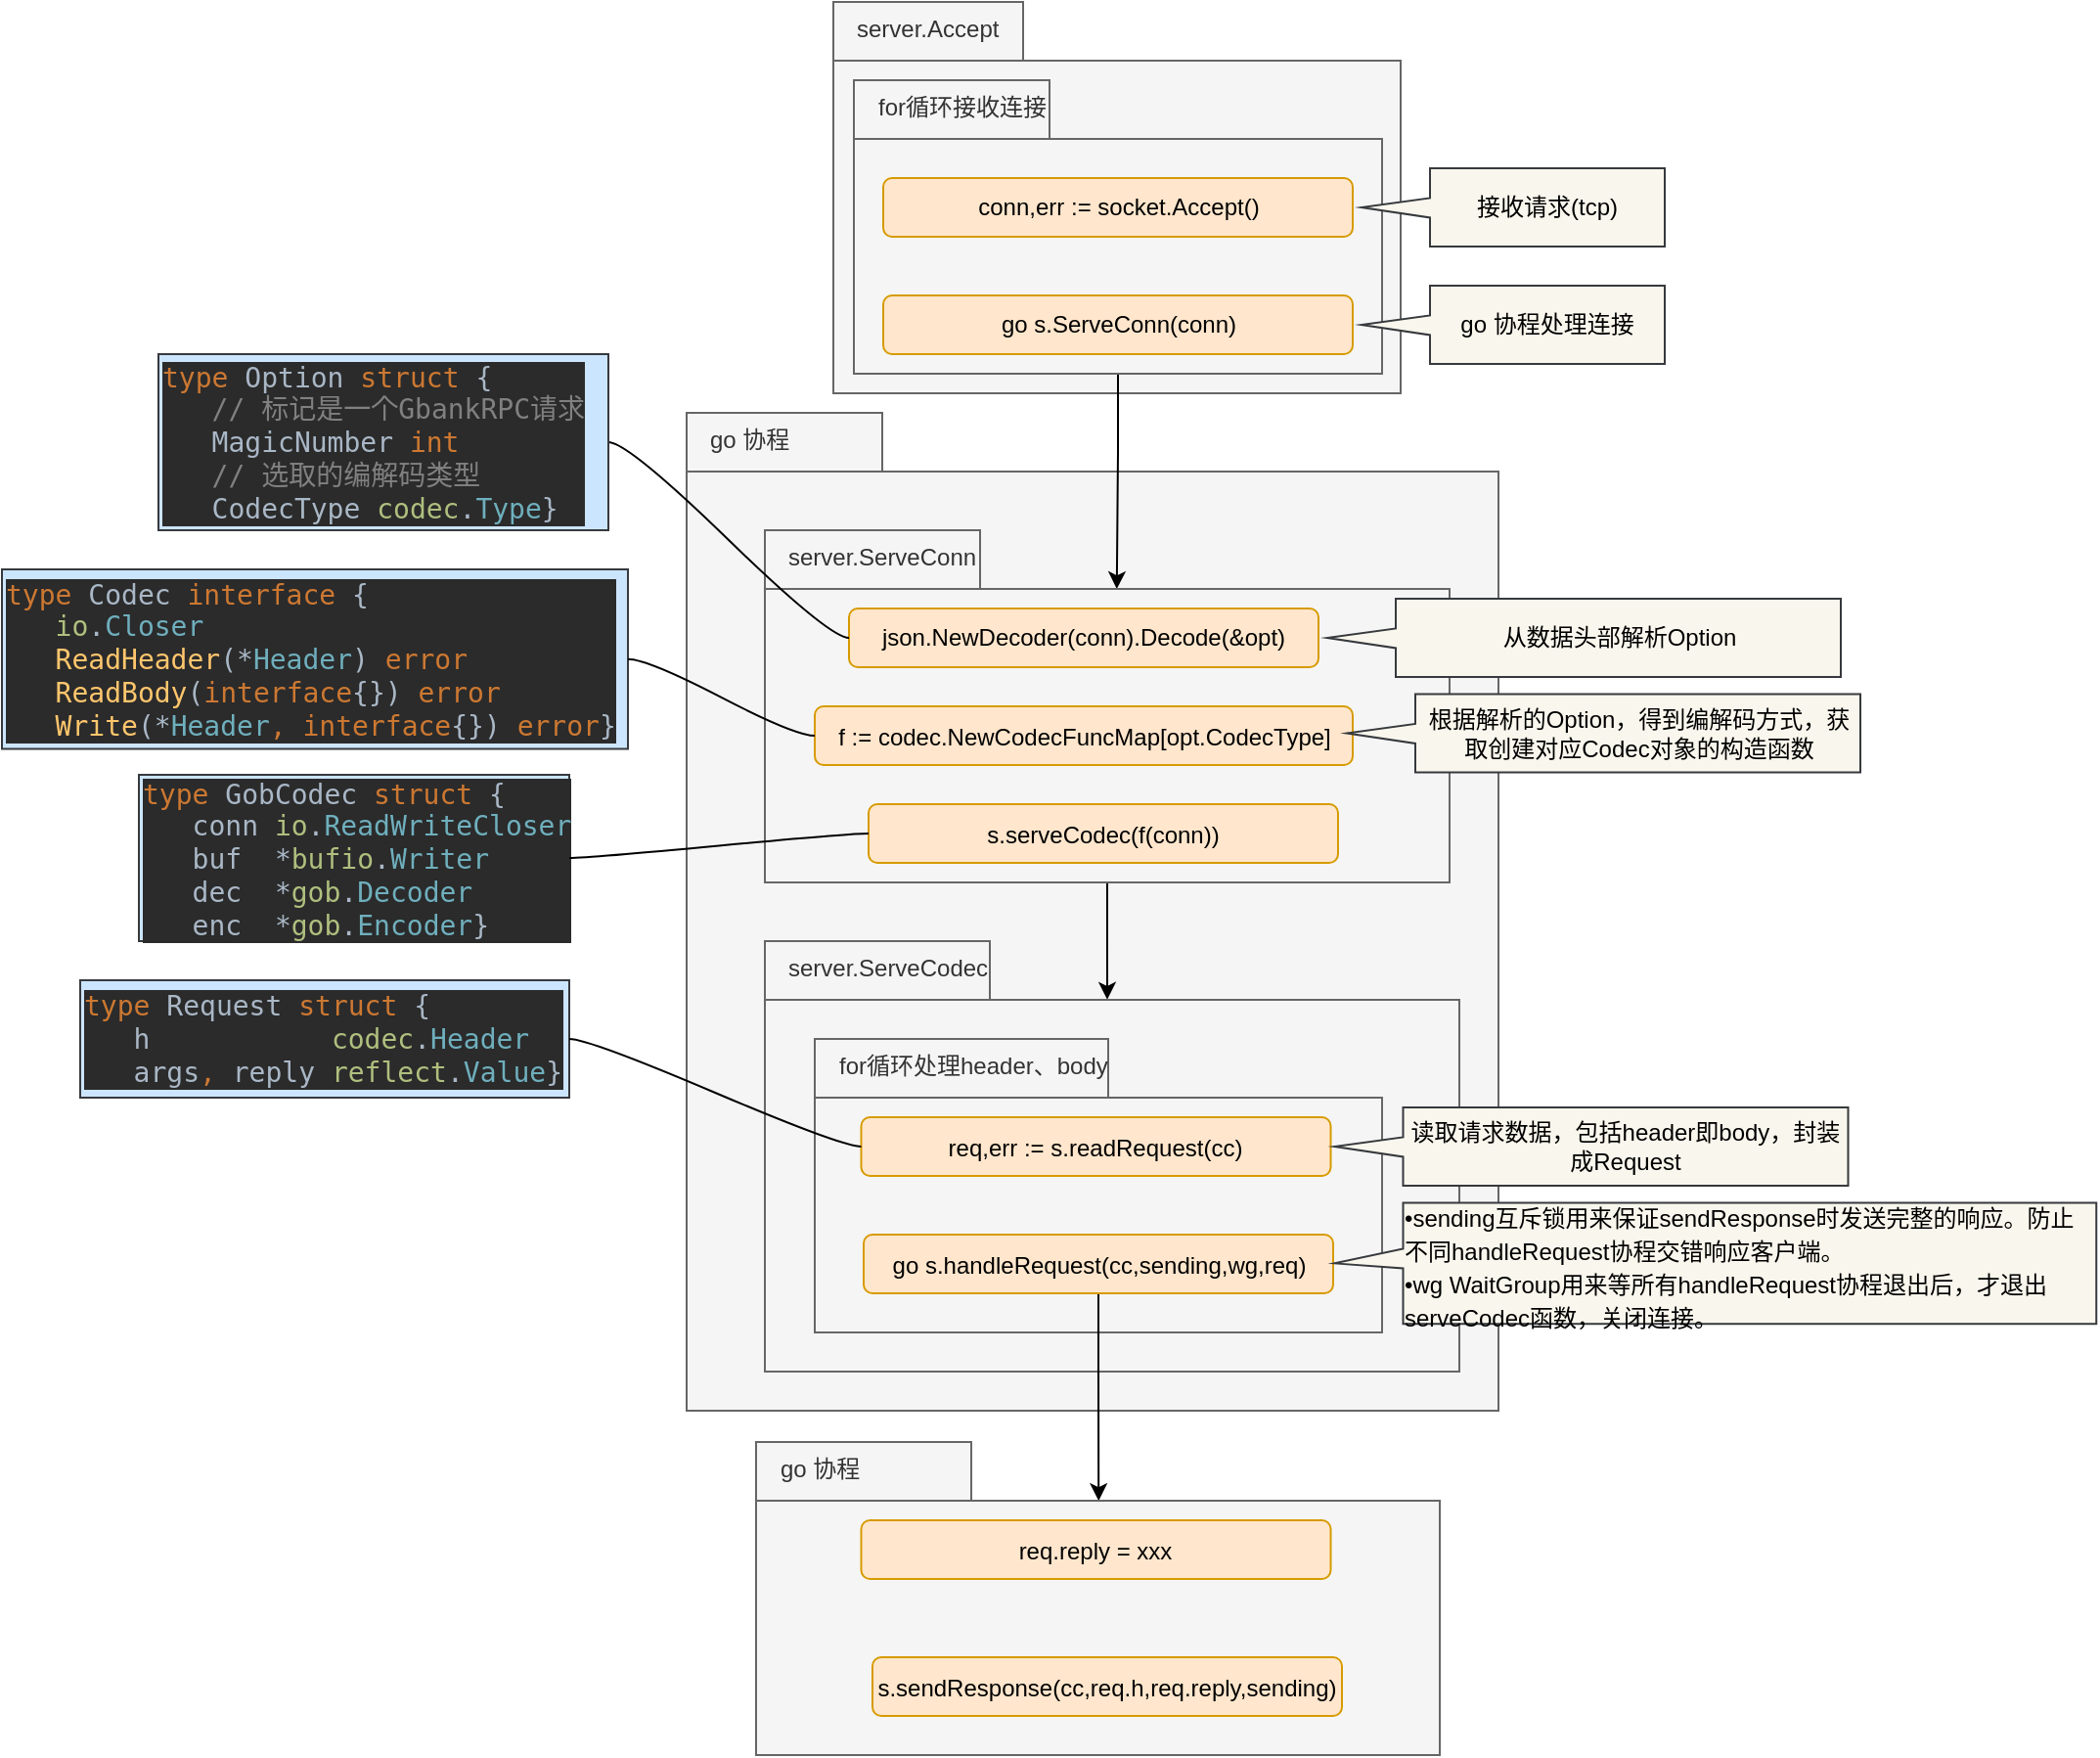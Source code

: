<mxfile version="20.3.0" type="device"><diagram id="5ARshfcc3DK72rZzncJ1" name="第 1 页"><mxGraphModel dx="2370" dy="1020" grid="1" gridSize="10" guides="1" tooltips="1" connect="1" arrows="1" fold="1" page="1" pageScale="1" pageWidth="827" pageHeight="1169" math="0" shadow="0"><root><mxCell id="0"/><mxCell id="1" parent="0"/><mxCell id="_p4MkJ37kq470Sw8E5Dm-20" value="server.Accept" style="shape=folder;html=1;tabWidth=97;tabHeight=30;tabPosition=left;align=left;verticalAlign=top;spacingLeft=10;whiteSpace=wrap;fillColor=#f5f5f5;fontColor=#333333;strokeColor=#666666;" vertex="1" parent="1"><mxGeometry x="365" y="40" width="290" height="200" as="geometry"/></mxCell><mxCell id="_p4MkJ37kq470Sw8E5Dm-5" value="go 协程" style="shape=folder;html=1;tabWidth=100;tabHeight=30;tabPosition=left;align=left;verticalAlign=top;spacingLeft=10;whiteSpace=wrap;fillColor=#f5f5f5;fontColor=#333333;strokeColor=#666666;" vertex="1" parent="1"><mxGeometry x="290" y="250" width="415" height="510" as="geometry"/></mxCell><mxCell id="_p4MkJ37kq470Sw8E5Dm-11" style="edgeStyle=orthogonalEdgeStyle;rounded=0;orthogonalLoop=1;jettySize=auto;html=1;entryX=0.514;entryY=0.167;entryDx=0;entryDy=0;entryPerimeter=0;" edge="1" parent="1" source="_p4MkJ37kq470Sw8E5Dm-2" target="_p4MkJ37kq470Sw8E5Dm-7"><mxGeometry relative="1" as="geometry"/></mxCell><mxCell id="_p4MkJ37kq470Sw8E5Dm-2" value="for循环接收连接" style="shape=folder;html=1;tabWidth=100;tabHeight=30;tabPosition=left;align=left;verticalAlign=top;spacingLeft=10;whiteSpace=wrap;fillColor=#f5f5f5;fontColor=#333333;strokeColor=#666666;" vertex="1" parent="1"><mxGeometry x="375.5" y="80" width="270" height="150" as="geometry"/></mxCell><mxCell id="_p4MkJ37kq470Sw8E5Dm-3" value="conn,err := socket.Accept()" style="rounded=1;whiteSpace=wrap;html=1;fillColor=#ffe6cc;strokeColor=#d79b00;" vertex="1" parent="1"><mxGeometry x="390.5" y="130" width="240" height="30" as="geometry"/></mxCell><mxCell id="_p4MkJ37kq470Sw8E5Dm-4" value="go s.ServeConn(conn)" style="rounded=1;whiteSpace=wrap;html=1;fillColor=#ffe6cc;strokeColor=#d79b00;" vertex="1" parent="1"><mxGeometry x="390.5" y="190" width="240" height="30" as="geometry"/></mxCell><mxCell id="_p4MkJ37kq470Sw8E5Dm-19" style="edgeStyle=orthogonalEdgeStyle;rounded=0;orthogonalLoop=1;jettySize=auto;html=1;entryX=0.493;entryY=0.136;entryDx=0;entryDy=0;entryPerimeter=0;" edge="1" parent="1" source="_p4MkJ37kq470Sw8E5Dm-7" target="_p4MkJ37kq470Sw8E5Dm-12"><mxGeometry relative="1" as="geometry"/></mxCell><mxCell id="_p4MkJ37kq470Sw8E5Dm-7" value="server.ServeConn" style="shape=folder;html=1;tabWidth=110;tabHeight=30;tabPosition=left;align=left;verticalAlign=top;spacingLeft=10;whiteSpace=wrap;fillColor=#f5f5f5;fontColor=#333333;strokeColor=#666666;" vertex="1" parent="1"><mxGeometry x="330" y="310" width="350" height="180" as="geometry"/></mxCell><mxCell id="_p4MkJ37kq470Sw8E5Dm-8" value="json.NewDecoder(conn).Decode(&amp;amp;opt)" style="rounded=1;whiteSpace=wrap;html=1;fillColor=#ffe6cc;strokeColor=#d79b00;" vertex="1" parent="1"><mxGeometry x="373" y="350" width="240" height="30" as="geometry"/></mxCell><mxCell id="_p4MkJ37kq470Sw8E5Dm-9" value="&lt;p style=&quot;margin: 0px; font-variant-numeric: normal; font-variant-east-asian: normal; font-stretch: normal; line-height: normal; text-align: start;&quot; class=&quot;p1&quot;&gt;f := codec.NewCodecFuncMap[opt.CodecType]&lt;/p&gt;" style="rounded=1;whiteSpace=wrap;html=1;fillColor=#ffe6cc;strokeColor=#d79b00;" vertex="1" parent="1"><mxGeometry x="355.5" y="400" width="275" height="30" as="geometry"/></mxCell><mxCell id="_p4MkJ37kq470Sw8E5Dm-10" value="&lt;p style=&quot;margin: 0px; font-variant-numeric: normal; font-variant-east-asian: normal; font-stretch: normal; line-height: normal; text-align: start;&quot; class=&quot;p1&quot;&gt;s.serveCodec(f(conn))&lt;/p&gt;" style="rounded=1;whiteSpace=wrap;html=1;fillColor=#ffe6cc;strokeColor=#d79b00;" vertex="1" parent="1"><mxGeometry x="383" y="450" width="240" height="30" as="geometry"/></mxCell><mxCell id="_p4MkJ37kq470Sw8E5Dm-12" value="server.ServeCodec" style="shape=folder;html=1;tabWidth=115;tabHeight=30;tabPosition=left;align=left;verticalAlign=top;spacingLeft=10;whiteSpace=wrap;fillColor=#f5f5f5;fontColor=#333333;strokeColor=#666666;" vertex="1" parent="1"><mxGeometry x="330" y="520" width="355" height="220" as="geometry"/></mxCell><mxCell id="_p4MkJ37kq470Sw8E5Dm-16" value="for循环处理header、body" style="shape=folder;html=1;tabWidth=150;tabHeight=30;tabPosition=left;align=left;verticalAlign=top;spacingLeft=10;whiteSpace=wrap;fillColor=#f5f5f5;fontColor=#333333;strokeColor=#666666;" vertex="1" parent="1"><mxGeometry x="355.5" y="570" width="290" height="150" as="geometry"/></mxCell><mxCell id="_p4MkJ37kq470Sw8E5Dm-17" value="&lt;p style=&quot;margin: 0px; font-variant-numeric: normal; font-variant-east-asian: normal; font-stretch: normal; line-height: normal; text-align: start;&quot; class=&quot;p1&quot;&gt;req,err := s.readRequest(cc)&lt;/p&gt;" style="rounded=1;whiteSpace=wrap;html=1;fillColor=#ffe6cc;strokeColor=#d79b00;" vertex="1" parent="1"><mxGeometry x="379.25" y="610" width="240" height="30" as="geometry"/></mxCell><mxCell id="_p4MkJ37kq470Sw8E5Dm-25" style="edgeStyle=orthogonalEdgeStyle;rounded=0;orthogonalLoop=1;jettySize=auto;html=1;entryX=0.501;entryY=0.188;entryDx=0;entryDy=0;entryPerimeter=0;" edge="1" parent="1" source="_p4MkJ37kq470Sw8E5Dm-18" target="_p4MkJ37kq470Sw8E5Dm-22"><mxGeometry relative="1" as="geometry"/></mxCell><mxCell id="_p4MkJ37kq470Sw8E5Dm-18" value="&lt;p style=&quot;margin: 0px; font-variant-numeric: normal; font-variant-east-asian: normal; font-stretch: normal; line-height: normal; text-align: start;&quot; class=&quot;p1&quot;&gt;go s.handleRequest(cc,sending,wg,req)&lt;/p&gt;" style="rounded=1;whiteSpace=wrap;html=1;fillColor=#ffe6cc;strokeColor=#d79b00;" vertex="1" parent="1"><mxGeometry x="380.5" y="670" width="240" height="30" as="geometry"/></mxCell><mxCell id="_p4MkJ37kq470Sw8E5Dm-22" value="go 协程" style="shape=folder;html=1;tabWidth=110;tabHeight=30;tabPosition=left;align=left;verticalAlign=top;spacingLeft=10;whiteSpace=wrap;fillColor=#f5f5f5;fontColor=#333333;strokeColor=#666666;" vertex="1" parent="1"><mxGeometry x="325.5" y="776" width="349.5" height="160" as="geometry"/></mxCell><mxCell id="_p4MkJ37kq470Sw8E5Dm-23" value="&lt;p style=&quot;margin: 0px; font-variant-numeric: normal; font-variant-east-asian: normal; font-stretch: normal; line-height: normal; text-align: start;&quot; class=&quot;p1&quot;&gt;req.reply = xxx&lt;/p&gt;" style="rounded=1;whiteSpace=wrap;html=1;fillColor=#ffe6cc;strokeColor=#d79b00;" vertex="1" parent="1"><mxGeometry x="379.25" y="816" width="240" height="30" as="geometry"/></mxCell><mxCell id="_p4MkJ37kq470Sw8E5Dm-24" value="&lt;p style=&quot;margin: 0px; font-variant-numeric: normal; font-variant-east-asian: normal; font-stretch: normal; line-height: normal; text-align: start;&quot; class=&quot;p1&quot;&gt;s.sendResponse(cc,req.h,req.reply,sending)&lt;/p&gt;" style="rounded=1;whiteSpace=wrap;html=1;fillColor=#ffe6cc;strokeColor=#d79b00;" vertex="1" parent="1"><mxGeometry x="385" y="886" width="240" height="30" as="geometry"/></mxCell><mxCell id="_p4MkJ37kq470Sw8E5Dm-26" value="接收请求(tcp)" style="shape=callout;whiteSpace=wrap;html=1;perimeter=calloutPerimeter;rotation=90;base=10;size=35;position=0.38;fillColor=#f9f7ed;strokeColor=#36393d;verticalAlign=middle;align=center;horizontal=0;" vertex="1" parent="1"><mxGeometry x="692.5" y="67.5" width="40" height="155" as="geometry"/></mxCell><mxCell id="_p4MkJ37kq470Sw8E5Dm-27" value="go 协程处理连接" style="shape=callout;whiteSpace=wrap;html=1;perimeter=calloutPerimeter;rotation=90;base=10;size=35;position=0.38;fillColor=#f9f7ed;strokeColor=#36393d;verticalAlign=middle;align=center;horizontal=0;" vertex="1" parent="1"><mxGeometry x="692.5" y="127.5" width="40" height="155" as="geometry"/></mxCell><mxCell id="_p4MkJ37kq470Sw8E5Dm-28" value="从数据头部解析Option" style="shape=callout;whiteSpace=wrap;html=1;perimeter=calloutPerimeter;rotation=90;base=10;size=35;position=0.38;fillColor=#f9f7ed;strokeColor=#36393d;verticalAlign=middle;align=center;horizontal=0;" vertex="1" parent="1"><mxGeometry x="728.75" y="233.75" width="40" height="262.5" as="geometry"/></mxCell><mxCell id="_p4MkJ37kq470Sw8E5Dm-29" value="根据解析的Option，得到编解码方式，获取创建对应Codec对象的构造函数" style="shape=callout;whiteSpace=wrap;html=1;perimeter=calloutPerimeter;rotation=90;base=10;size=35;position=0.38;fillColor=#f9f7ed;strokeColor=#36393d;verticalAlign=middle;align=center;horizontal=0;" vertex="1" parent="1"><mxGeometry x="738.75" y="282.5" width="40" height="262.5" as="geometry"/></mxCell><mxCell id="_p4MkJ37kq470Sw8E5Dm-30" value="读取请求数据，包括header即body，封装成Request" style="shape=callout;whiteSpace=wrap;html=1;perimeter=calloutPerimeter;rotation=90;base=10;size=35;position=0.38;fillColor=#f9f7ed;strokeColor=#36393d;verticalAlign=middle;align=center;horizontal=0;" vertex="1" parent="1"><mxGeometry x="732.5" y="493.75" width="40" height="262.5" as="geometry"/></mxCell><mxCell id="_p4MkJ37kq470Sw8E5Dm-31" value="&lt;p style=&quot;margin: 0px; font-variant-numeric: normal; font-variant-east-asian: normal; font-stretch: normal; line-height: normal; text-align: start;&quot; class=&quot;p1&quot;&gt;•sending互斥锁用来保证sendResponse时发送完整的响应。防止不同handleRequest协程交错响应客户端。&lt;/p&gt;&lt;p style=&quot;margin: 0px; font-variant-numeric: normal; font-variant-east-asian: normal; font-stretch: normal; line-height: normal; text-align: start;&quot; class=&quot;p1&quot;&gt;•wg WaitGroup用来等所有handleRequest协程退出后，才退出serveCodec函数，关闭连接。&lt;/p&gt;" style="shape=callout;whiteSpace=wrap;html=1;perimeter=calloutPerimeter;rotation=90;base=10;size=35;position=0.38;fillColor=#f9f7ed;strokeColor=#36393d;verticalAlign=middle;align=center;horizontal=0;" vertex="1" parent="1"><mxGeometry x="785.01" y="490" width="61.87" height="389.38" as="geometry"/></mxCell><mxCell id="_p4MkJ37kq470Sw8E5Dm-33" value="" style="edgeStyle=entityRelationEdgeStyle;startArrow=none;endArrow=none;segment=10;curved=1;rounded=0;entryX=1;entryY=0.5;entryDx=0;entryDy=0;exitX=0;exitY=0.5;exitDx=0;exitDy=0;" edge="1" target="_p4MkJ37kq470Sw8E5Dm-35" parent="1" source="_p4MkJ37kq470Sw8E5Dm-8"><mxGeometry relative="1" as="geometry"><mxPoint x="190" y="280" as="sourcePoint"/><mxPoint x="288.0" y="294" as="targetPoint"/></mxGeometry></mxCell><mxCell id="_p4MkJ37kq470Sw8E5Dm-35" value="&lt;pre style=&quot;background-color:#2b2b2b;color:#a9b7c6;font-family:'JetBrains Mono',monospace;font-size:10.5pt;&quot;&gt;&lt;span style=&quot;color:#cc7832;&quot;&gt;type &lt;/span&gt;Option &lt;span style=&quot;color:#cc7832;&quot;&gt;struct &lt;/span&gt;{&lt;br&gt;   &lt;span style=&quot;color:#808080;&quot;&gt;// &lt;/span&gt;&lt;span style=&quot;color:#808080;font-family:'Menlo-Regular',monospace;&quot;&gt;标记是一个&lt;/span&gt;&lt;span style=&quot;color:#808080;&quot;&gt;GbankRPC&lt;/span&gt;&lt;span style=&quot;color:#808080;font-family:'Menlo-Regular',monospace;&quot;&gt;请求&lt;br&gt;&lt;/span&gt;&lt;span style=&quot;color:#808080;font-family:'Menlo-Regular',monospace;&quot;&gt;   &lt;/span&gt;MagicNumber &lt;span style=&quot;color:#cc7832;&quot;&gt;int&lt;br&gt;&lt;/span&gt;&lt;span style=&quot;color:#cc7832;&quot;&gt;   &lt;/span&gt;&lt;span style=&quot;color:#808080;&quot;&gt;// &lt;/span&gt;&lt;span style=&quot;color:#808080;font-family:'Menlo-Regular',monospace;&quot;&gt;选取的编解码类型&lt;br&gt;&lt;/span&gt;&lt;span style=&quot;color:#808080;font-family:'Menlo-Regular',monospace;&quot;&gt;   &lt;/span&gt;CodecType &lt;span style=&quot;color:#afbf7e;&quot;&gt;codec&lt;/span&gt;.&lt;span style=&quot;color:#6fafbd;&quot;&gt;Type&lt;/span&gt;}&lt;/pre&gt;" style="rounded=0;whiteSpace=wrap;html=1;fillColor=#cce5ff;strokeColor=#36393d;align=left;" vertex="1" parent="1"><mxGeometry x="20" y="220" width="230" height="90" as="geometry"/></mxCell><mxCell id="_p4MkJ37kq470Sw8E5Dm-36" value="&lt;pre style=&quot;background-color:#2b2b2b;color:#a9b7c6;font-family:'JetBrains Mono',monospace;font-size:10.5pt;&quot;&gt;&lt;span style=&quot;color:#cc7832;&quot;&gt;type &lt;/span&gt;Codec &lt;span style=&quot;color:#cc7832;&quot;&gt;interface &lt;/span&gt;{&lt;br&gt;   &lt;span style=&quot;color:#afbf7e;&quot;&gt;io&lt;/span&gt;.&lt;span style=&quot;color:#6fafbd;&quot;&gt;Closer&lt;br&gt;&lt;/span&gt;&lt;span style=&quot;color:#6fafbd;&quot;&gt;   &lt;/span&gt;&lt;span style=&quot;color:#ffc66d;&quot;&gt;ReadHeader&lt;/span&gt;(*&lt;span style=&quot;color:#6fafbd;&quot;&gt;Header&lt;/span&gt;) &lt;span style=&quot;color:#cc7832;&quot;&gt;error&lt;br&gt;&lt;/span&gt;&lt;span style=&quot;color:#cc7832;&quot;&gt;   &lt;/span&gt;&lt;span style=&quot;color:#ffc66d;&quot;&gt;ReadBody&lt;/span&gt;(&lt;span style=&quot;color:#cc7832;&quot;&gt;interface&lt;/span&gt;{}) &lt;span style=&quot;color:#cc7832;&quot;&gt;error&lt;br&gt;&lt;/span&gt;&lt;span style=&quot;color:#cc7832;&quot;&gt;   &lt;/span&gt;&lt;span style=&quot;color:#ffc66d;&quot;&gt;Write&lt;/span&gt;(*&lt;span style=&quot;color:#6fafbd;&quot;&gt;Header&lt;/span&gt;&lt;span style=&quot;color:#cc7832;&quot;&gt;, interface&lt;/span&gt;{}) &lt;span style=&quot;color:#cc7832;&quot;&gt;error&lt;/span&gt;}&lt;/pre&gt;" style="rounded=0;whiteSpace=wrap;html=1;fillColor=#cce5ff;strokeColor=#36393d;align=left;" vertex="1" parent="1"><mxGeometry x="-60" y="330" width="320" height="91.75" as="geometry"/></mxCell><mxCell id="_p4MkJ37kq470Sw8E5Dm-37" value="&lt;pre style=&quot;background-color:#2b2b2b;color:#a9b7c6;font-family:'JetBrains Mono',monospace;font-size:10.5pt;&quot;&gt;&lt;span style=&quot;color:#cc7832;&quot;&gt;type &lt;/span&gt;GobCodec &lt;span style=&quot;color:#cc7832;&quot;&gt;struct &lt;/span&gt;{&lt;br&gt;   conn &lt;span style=&quot;color:#afbf7e;&quot;&gt;io&lt;/span&gt;.&lt;span style=&quot;color:#6fafbd;&quot;&gt;ReadWriteCloser&lt;br&gt;&lt;/span&gt;&lt;span style=&quot;color:#6fafbd;&quot;&gt;   &lt;/span&gt;buf  *&lt;span style=&quot;color:#afbf7e;&quot;&gt;bufio&lt;/span&gt;.&lt;span style=&quot;color:#6fafbd;&quot;&gt;Writer&lt;br&gt;&lt;/span&gt;&lt;span style=&quot;color:#6fafbd;&quot;&gt;   &lt;/span&gt;dec  *&lt;span style=&quot;color:#afbf7e;&quot;&gt;gob&lt;/span&gt;.&lt;span style=&quot;color:#6fafbd;&quot;&gt;Decoder&lt;br&gt;&lt;/span&gt;&lt;span style=&quot;color:#6fafbd;&quot;&gt;   &lt;/span&gt;enc  *&lt;span style=&quot;color:#afbf7e;&quot;&gt;gob&lt;/span&gt;.&lt;span style=&quot;color:#6fafbd;&quot;&gt;Encoder&lt;/span&gt;}&lt;/pre&gt;" style="rounded=0;whiteSpace=wrap;html=1;fillColor=#cce5ff;strokeColor=#36393d;align=left;" vertex="1" parent="1"><mxGeometry x="10" y="435" width="220" height="85" as="geometry"/></mxCell><mxCell id="_p4MkJ37kq470Sw8E5Dm-38" value="" style="edgeStyle=entityRelationEdgeStyle;startArrow=none;endArrow=none;segment=10;curved=1;rounded=0;entryX=1;entryY=0.5;entryDx=0;entryDy=0;exitX=0;exitY=0.5;exitDx=0;exitDy=0;" edge="1" parent="1" source="_p4MkJ37kq470Sw8E5Dm-9" target="_p4MkJ37kq470Sw8E5Dm-36"><mxGeometry relative="1" as="geometry"><mxPoint x="383" y="375" as="sourcePoint"/><mxPoint x="270" y="277.25" as="targetPoint"/></mxGeometry></mxCell><mxCell id="_p4MkJ37kq470Sw8E5Dm-39" value="" style="edgeStyle=entityRelationEdgeStyle;startArrow=none;endArrow=none;segment=10;curved=1;rounded=0;entryX=1;entryY=0.5;entryDx=0;entryDy=0;exitX=0;exitY=0.5;exitDx=0;exitDy=0;" edge="1" parent="1" source="_p4MkJ37kq470Sw8E5Dm-10" target="_p4MkJ37kq470Sw8E5Dm-37"><mxGeometry relative="1" as="geometry"><mxPoint x="365.5" y="425" as="sourcePoint"/><mxPoint x="270" y="385.875" as="targetPoint"/></mxGeometry></mxCell><mxCell id="_p4MkJ37kq470Sw8E5Dm-40" value="&lt;pre style=&quot;background-color:#2b2b2b;color:#a9b7c6;font-family:'JetBrains Mono',monospace;font-size:10.5pt;&quot;&gt;&lt;pre style=&quot;font-family: &amp;quot;JetBrains Mono&amp;quot;, monospace; font-size: 10.5pt;&quot;&gt;&lt;span style=&quot;color:#cc7832;&quot;&gt;type &lt;/span&gt;Request &lt;span style=&quot;color:#cc7832;&quot;&gt;struct &lt;/span&gt;{&lt;br&gt;   h           &lt;span style=&quot;color:#afbf7e;&quot;&gt;codec&lt;/span&gt;.&lt;span style=&quot;color:#6fafbd;&quot;&gt;Header&lt;br&gt;&lt;/span&gt;&lt;span style=&quot;color:#6fafbd;&quot;&gt;   &lt;/span&gt;args&lt;span style=&quot;color:#cc7832;&quot;&gt;, &lt;/span&gt;reply &lt;span style=&quot;color:#afbf7e;&quot;&gt;reflect&lt;/span&gt;.&lt;span style=&quot;color:#6fafbd;&quot;&gt;Value&lt;/span&gt;}&lt;/pre&gt;&lt;/pre&gt;" style="rounded=0;whiteSpace=wrap;html=1;fillColor=#cce5ff;strokeColor=#36393d;align=left;" vertex="1" parent="1"><mxGeometry x="-20" y="540" width="250" height="60" as="geometry"/></mxCell><mxCell id="_p4MkJ37kq470Sw8E5Dm-41" value="" style="edgeStyle=entityRelationEdgeStyle;startArrow=none;endArrow=none;segment=10;curved=1;rounded=0;entryX=1;entryY=0.5;entryDx=0;entryDy=0;exitX=0;exitY=0.5;exitDx=0;exitDy=0;" edge="1" parent="1" source="_p4MkJ37kq470Sw8E5Dm-17" target="_p4MkJ37kq470Sw8E5Dm-40"><mxGeometry relative="1" as="geometry"><mxPoint x="393" y="475" as="sourcePoint"/><mxPoint x="240" y="487.5" as="targetPoint"/></mxGeometry></mxCell></root></mxGraphModel></diagram></mxfile>
